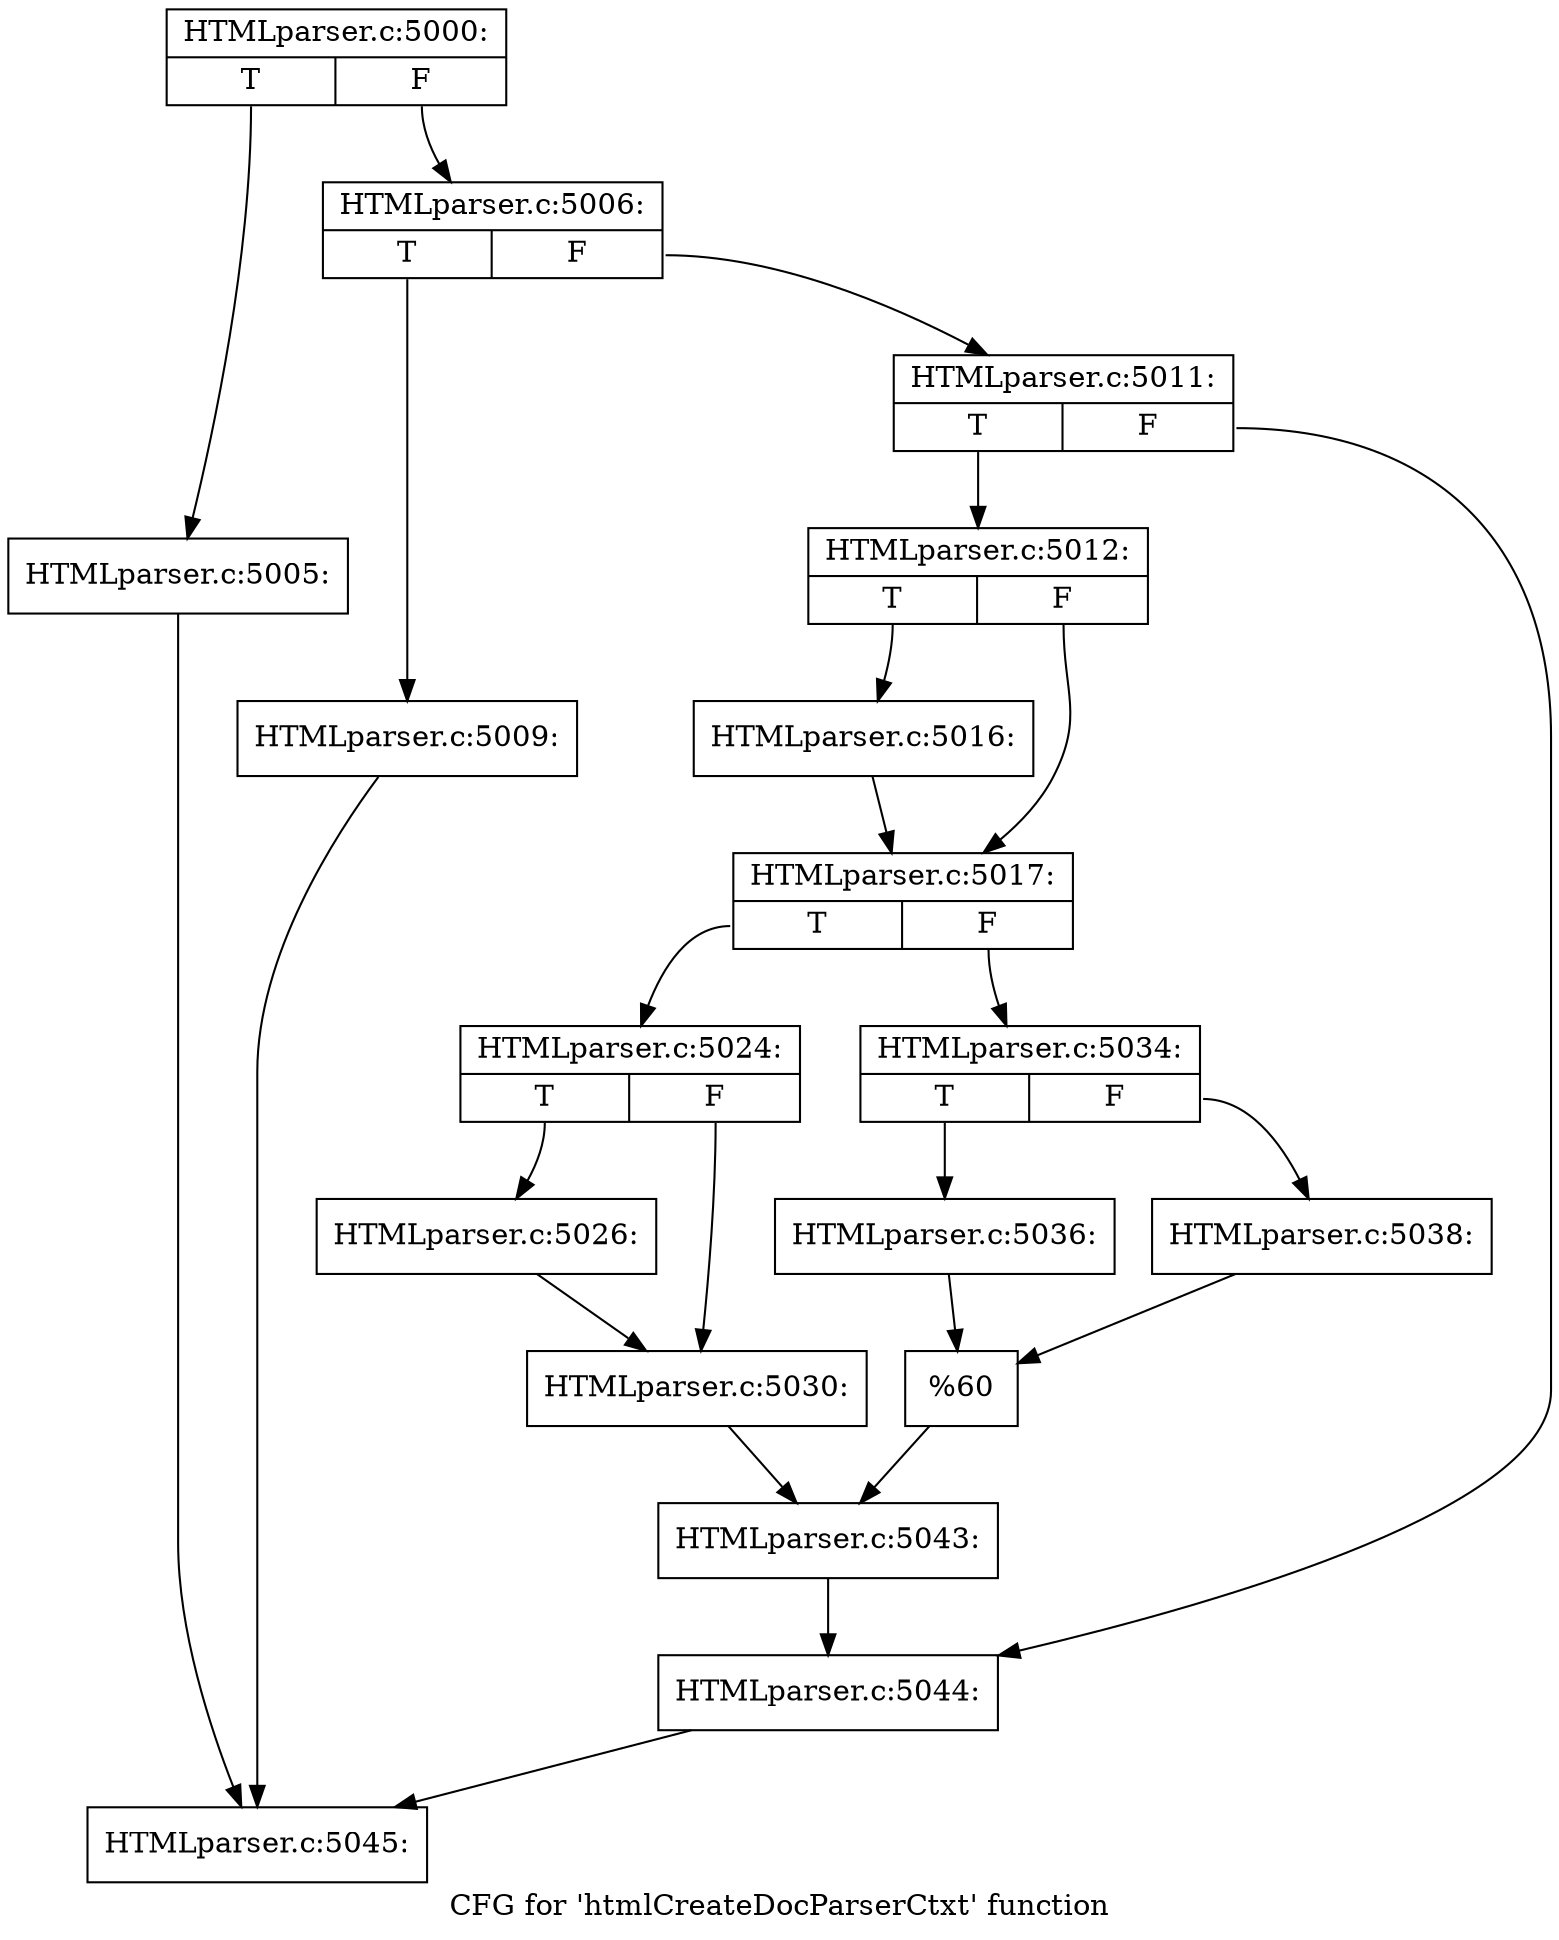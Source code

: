 digraph "CFG for 'htmlCreateDocParserCtxt' function" {
	label="CFG for 'htmlCreateDocParserCtxt' function";

	Node0x48d6690 [shape=record,label="{HTMLparser.c:5000:|{<s0>T|<s1>F}}"];
	Node0x48d6690:s0 -> Node0x48da4b0;
	Node0x48d6690:s1 -> Node0x48da500;
	Node0x48da4b0 [shape=record,label="{HTMLparser.c:5005:}"];
	Node0x48da4b0 -> Node0x48caa60;
	Node0x48da500 [shape=record,label="{HTMLparser.c:5006:|{<s0>T|<s1>F}}"];
	Node0x48da500:s0 -> Node0x48daf00;
	Node0x48da500:s1 -> Node0x48daf50;
	Node0x48daf00 [shape=record,label="{HTMLparser.c:5009:}"];
	Node0x48daf00 -> Node0x48caa60;
	Node0x48daf50 [shape=record,label="{HTMLparser.c:5011:|{<s0>T|<s1>F}}"];
	Node0x48daf50:s0 -> Node0x48db3b0;
	Node0x48daf50:s1 -> Node0x48db400;
	Node0x48db3b0 [shape=record,label="{HTMLparser.c:5012:|{<s0>T|<s1>F}}"];
	Node0x48db3b0:s0 -> Node0x48dbcf0;
	Node0x48db3b0:s1 -> Node0x48dbd40;
	Node0x48dbcf0 [shape=record,label="{HTMLparser.c:5016:}"];
	Node0x48dbcf0 -> Node0x48dbd40;
	Node0x48dbd40 [shape=record,label="{HTMLparser.c:5017:|{<s0>T|<s1>F}}"];
	Node0x48dbd40:s0 -> Node0x48dce60;
	Node0x48dbd40:s1 -> Node0x48dcf00;
	Node0x48dce60 [shape=record,label="{HTMLparser.c:5024:|{<s0>T|<s1>F}}"];
	Node0x48dce60:s0 -> Node0x48dd450;
	Node0x48dce60:s1 -> Node0x48dd4a0;
	Node0x48dd450 [shape=record,label="{HTMLparser.c:5026:}"];
	Node0x48dd450 -> Node0x48dd4a0;
	Node0x48dd4a0 [shape=record,label="{HTMLparser.c:5030:}"];
	Node0x48dd4a0 -> Node0x48dceb0;
	Node0x48dcf00 [shape=record,label="{HTMLparser.c:5034:|{<s0>T|<s1>F}}"];
	Node0x48dcf00:s0 -> Node0x48de260;
	Node0x48dcf00:s1 -> Node0x48de300;
	Node0x48de260 [shape=record,label="{HTMLparser.c:5036:}"];
	Node0x48de260 -> Node0x48de2b0;
	Node0x48de300 [shape=record,label="{HTMLparser.c:5038:}"];
	Node0x48de300 -> Node0x48de2b0;
	Node0x48de2b0 [shape=record,label="{%60}"];
	Node0x48de2b0 -> Node0x48dceb0;
	Node0x48dceb0 [shape=record,label="{HTMLparser.c:5043:}"];
	Node0x48dceb0 -> Node0x48db400;
	Node0x48db400 [shape=record,label="{HTMLparser.c:5044:}"];
	Node0x48db400 -> Node0x48caa60;
	Node0x48caa60 [shape=record,label="{HTMLparser.c:5045:}"];
}
